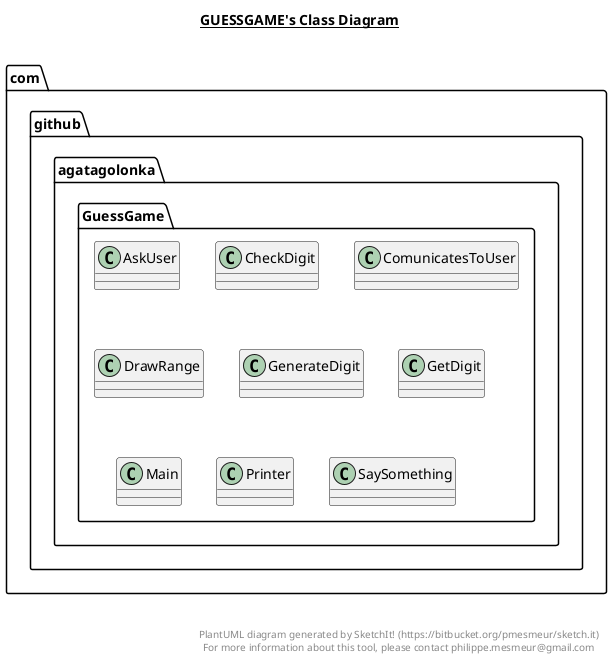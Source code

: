@startuml

title __GUESSGAME's Class Diagram__\n

  namespace com.github.agatagolonka.GuessGame {
    class com.github.agatagolonka.GuessGame.AskUser {
    }
  }
  

  namespace com.github.agatagolonka.GuessGame {
    class com.github.agatagolonka.GuessGame.CheckDigit {
    }
  }
  

  namespace com.github.agatagolonka.GuessGame {
    class com.github.agatagolonka.GuessGame.ComunicatesToUser {
    }
  }
  

  namespace com.github.agatagolonka.GuessGame {
    class com.github.agatagolonka.GuessGame.DrawRange {
    }
  }
  

  namespace com.github.agatagolonka.GuessGame {
    class com.github.agatagolonka.GuessGame.GenerateDigit {
    }
  }
  

  namespace com.github.agatagolonka.GuessGame {
    class com.github.agatagolonka.GuessGame.GetDigit {
    }
  }
  

  namespace com.github.agatagolonka.GuessGame {
    class com.github.agatagolonka.GuessGame.Main {
    }
  }
  

  namespace com.github.agatagolonka.GuessGame {
    class com.github.agatagolonka.GuessGame.Printer {
    }
  }
  

  namespace com.github.agatagolonka.GuessGame {
    class com.github.agatagolonka.GuessGame.SaySomething {
    }
  }
  



right footer


PlantUML diagram generated by SketchIt! (https://bitbucket.org/pmesmeur/sketch.it)
For more information about this tool, please contact philippe.mesmeur@gmail.com
endfooter

@enduml
